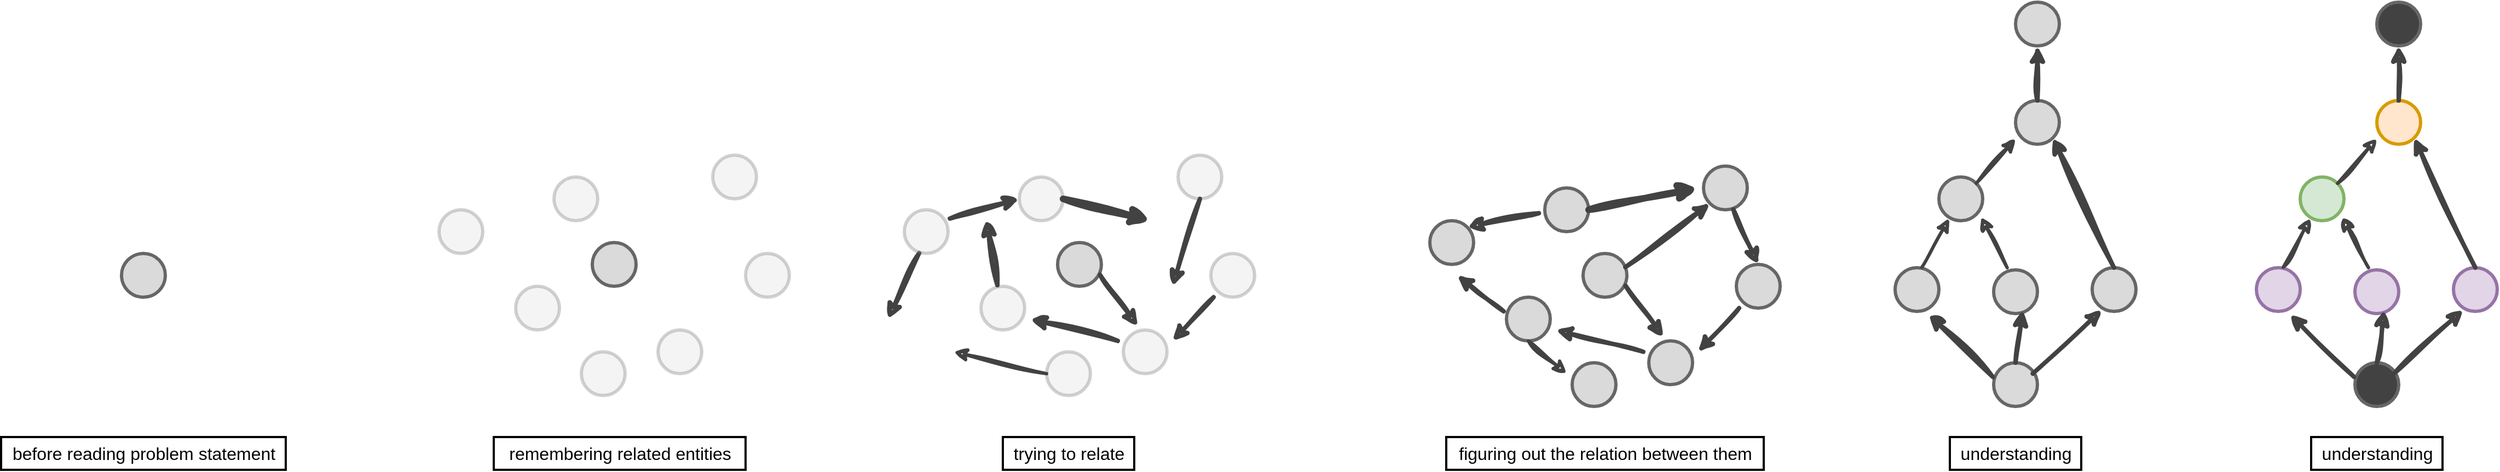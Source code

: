 <mxfile version="26.2.13">
  <diagram name="Page-1" id="NtBqkps6XmYwAPOiUv5h">
    <mxGraphModel dx="1612" dy="1133" grid="1" gridSize="10" guides="1" tooltips="1" connect="1" arrows="1" fold="1" page="1" pageScale="1" pageWidth="850" pageHeight="1100" math="0" shadow="0">
      <root>
        <mxCell id="0" />
        <mxCell id="1" parent="0" />
        <mxCell id="BD0k8di83b8WuerWBVUI-1" value="" style="ellipse;whiteSpace=wrap;html=1;aspect=fixed;fillColor=#DADADA;fontColor=#333333;strokeColor=#666666;strokeWidth=3;fillStyle=solid;" vertex="1" parent="1">
          <mxGeometry x="590" y="350" width="40" height="40" as="geometry" />
        </mxCell>
        <mxCell id="BD0k8di83b8WuerWBVUI-3" value="" style="ellipse;whiteSpace=wrap;html=1;aspect=fixed;fillColor=#DADADA;fontColor=#333333;strokeColor=#666666;strokeWidth=3;fillStyle=solid;" vertex="1" parent="1">
          <mxGeometry x="160" y="360" width="40" height="40" as="geometry" />
        </mxCell>
        <mxCell id="BD0k8di83b8WuerWBVUI-4" value="" style="ellipse;whiteSpace=wrap;html=1;aspect=fixed;fillColor=#DADADA;fontColor=#333333;strokeColor=#666666;strokeWidth=3;fillStyle=solid;opacity=30;" vertex="1" parent="1">
          <mxGeometry x="650" y="430" width="40" height="40" as="geometry" />
        </mxCell>
        <mxCell id="BD0k8di83b8WuerWBVUI-6" value="" style="ellipse;whiteSpace=wrap;html=1;aspect=fixed;fillColor=#DADADA;fontColor=#333333;strokeColor=#666666;strokeWidth=3;fillStyle=solid;opacity=30;" vertex="1" parent="1">
          <mxGeometry x="520" y="390" width="40" height="40" as="geometry" />
        </mxCell>
        <mxCell id="BD0k8di83b8WuerWBVUI-8" value="" style="ellipse;whiteSpace=wrap;html=1;aspect=fixed;fillColor=#DADADA;fontColor=#333333;strokeColor=#666666;strokeWidth=3;fillStyle=solid;opacity=30;" vertex="1" parent="1">
          <mxGeometry x="580" y="450" width="40" height="40" as="geometry" />
        </mxCell>
        <mxCell id="BD0k8di83b8WuerWBVUI-9" value="" style="ellipse;whiteSpace=wrap;html=1;aspect=fixed;fillColor=#DADADA;fontColor=#333333;strokeColor=#666666;strokeWidth=3;fillStyle=solid;opacity=30;" vertex="1" parent="1">
          <mxGeometry x="450" y="320" width="40" height="40" as="geometry" />
        </mxCell>
        <mxCell id="BD0k8di83b8WuerWBVUI-10" value="" style="ellipse;whiteSpace=wrap;html=1;aspect=fixed;fillColor=#DADADA;fontColor=#333333;strokeColor=#666666;strokeWidth=3;fillStyle=solid;opacity=30;" vertex="1" parent="1">
          <mxGeometry x="700" y="270" width="40" height="40" as="geometry" />
        </mxCell>
        <mxCell id="BD0k8di83b8WuerWBVUI-11" value="" style="ellipse;whiteSpace=wrap;html=1;aspect=fixed;fillColor=#DADADA;fontColor=#333333;strokeColor=#666666;strokeWidth=3;fillStyle=solid;opacity=30;" vertex="1" parent="1">
          <mxGeometry x="730" y="360" width="40" height="40" as="geometry" />
        </mxCell>
        <mxCell id="BD0k8di83b8WuerWBVUI-12" value="" style="ellipse;whiteSpace=wrap;html=1;aspect=fixed;fillColor=#DADADA;fontColor=#333333;strokeColor=#666666;strokeWidth=3;fillStyle=solid;opacity=30;" vertex="1" parent="1">
          <mxGeometry x="555" y="290" width="40" height="40" as="geometry" />
        </mxCell>
        <mxCell id="BD0k8di83b8WuerWBVUI-22" value="" style="ellipse;whiteSpace=wrap;html=1;aspect=fixed;fillColor=#DADADA;fontColor=#333333;strokeColor=#666666;strokeWidth=3;fillStyle=solid;" vertex="1" parent="1">
          <mxGeometry x="1015" y="350" width="40" height="40" as="geometry" />
        </mxCell>
        <mxCell id="BD0k8di83b8WuerWBVUI-23" value="" style="ellipse;whiteSpace=wrap;html=1;aspect=fixed;fillColor=#DADADA;fontColor=#333333;strokeColor=#666666;strokeWidth=3;fillStyle=solid;opacity=30;" vertex="1" parent="1">
          <mxGeometry x="1075" y="430" width="40" height="40" as="geometry" />
        </mxCell>
        <mxCell id="BD0k8di83b8WuerWBVUI-24" value="" style="ellipse;whiteSpace=wrap;html=1;aspect=fixed;fillColor=#DADADA;fontColor=#333333;strokeColor=#666666;strokeWidth=3;fillStyle=solid;opacity=30;" vertex="1" parent="1">
          <mxGeometry x="945" y="390" width="40" height="40" as="geometry" />
        </mxCell>
        <mxCell id="BD0k8di83b8WuerWBVUI-25" value="" style="ellipse;whiteSpace=wrap;html=1;aspect=fixed;fillColor=#DADADA;fontColor=#333333;strokeColor=#666666;strokeWidth=3;fillStyle=solid;opacity=30;" vertex="1" parent="1">
          <mxGeometry x="1005" y="450" width="40" height="40" as="geometry" />
        </mxCell>
        <mxCell id="BD0k8di83b8WuerWBVUI-30" style="rounded=0;orthogonalLoop=1;jettySize=auto;html=1;exitX=0.341;exitY=0.989;exitDx=0;exitDy=0;strokeWidth=4;sketch=1;curveFitting=1;jiggle=2;strokeColor=#424242;exitPerimeter=0;" edge="1" parent="1" source="BD0k8di83b8WuerWBVUI-26">
          <mxGeometry relative="1" as="geometry">
            <mxPoint x="860" y="420" as="targetPoint" />
          </mxGeometry>
        </mxCell>
        <mxCell id="BD0k8di83b8WuerWBVUI-26" value="" style="ellipse;whiteSpace=wrap;html=1;aspect=fixed;fillColor=#DADADA;fontColor=#333333;strokeColor=#666666;strokeWidth=3;fillStyle=solid;opacity=30;" vertex="1" parent="1">
          <mxGeometry x="875" y="320" width="40" height="40" as="geometry" />
        </mxCell>
        <mxCell id="BD0k8di83b8WuerWBVUI-27" value="" style="ellipse;whiteSpace=wrap;html=1;aspect=fixed;fillColor=#DADADA;fontColor=#333333;strokeColor=#666666;strokeWidth=3;fillStyle=solid;opacity=30;" vertex="1" parent="1">
          <mxGeometry x="1125" y="270" width="40" height="40" as="geometry" />
        </mxCell>
        <mxCell id="BD0k8di83b8WuerWBVUI-28" value="" style="ellipse;whiteSpace=wrap;html=1;aspect=fixed;fillColor=#DADADA;fontColor=#333333;strokeColor=#666666;strokeWidth=3;fillStyle=solid;opacity=30;" vertex="1" parent="1">
          <mxGeometry x="1155" y="360" width="40" height="40" as="geometry" />
        </mxCell>
        <mxCell id="BD0k8di83b8WuerWBVUI-29" value="" style="ellipse;whiteSpace=wrap;html=1;aspect=fixed;fillColor=#DADADA;fontColor=#333333;strokeColor=#666666;strokeWidth=3;fillStyle=solid;opacity=30;" vertex="1" parent="1">
          <mxGeometry x="980" y="290" width="40" height="40" as="geometry" />
        </mxCell>
        <mxCell id="BD0k8di83b8WuerWBVUI-31" style="rounded=0;orthogonalLoop=1;jettySize=auto;html=1;strokeWidth=4;sketch=1;curveFitting=1;jiggle=2;strokeColor=#424242;" edge="1" parent="1">
          <mxGeometry relative="1" as="geometry">
            <mxPoint x="950" y="329" as="targetPoint" />
            <mxPoint x="960" y="389" as="sourcePoint" />
          </mxGeometry>
        </mxCell>
        <mxCell id="BD0k8di83b8WuerWBVUI-32" style="rounded=0;orthogonalLoop=1;jettySize=auto;html=1;strokeWidth=6;sketch=1;curveFitting=1;jiggle=2;strokeColor=#424242;" edge="1" parent="1">
          <mxGeometry relative="1" as="geometry">
            <mxPoint x="1100" y="330" as="targetPoint" />
            <mxPoint x="1020" y="310" as="sourcePoint" />
          </mxGeometry>
        </mxCell>
        <mxCell id="BD0k8di83b8WuerWBVUI-33" style="rounded=0;orthogonalLoop=1;jettySize=auto;html=1;strokeWidth=3;sketch=1;curveFitting=1;jiggle=2;strokeColor=#424242;exitX=0;exitY=0.5;exitDx=0;exitDy=0;" edge="1" parent="1" source="BD0k8di83b8WuerWBVUI-25">
          <mxGeometry relative="1" as="geometry">
            <mxPoint x="920" y="450" as="targetPoint" />
            <mxPoint x="1025" y="450" as="sourcePoint" />
          </mxGeometry>
        </mxCell>
        <mxCell id="BD0k8di83b8WuerWBVUI-34" style="rounded=0;orthogonalLoop=1;jettySize=auto;html=1;strokeWidth=4;sketch=1;curveFitting=1;jiggle=2;strokeColor=#424242;" edge="1" parent="1">
          <mxGeometry relative="1" as="geometry">
            <mxPoint x="990" y="420" as="targetPoint" />
            <mxPoint x="1070" y="440" as="sourcePoint" />
          </mxGeometry>
        </mxCell>
        <mxCell id="BD0k8di83b8WuerWBVUI-36" style="rounded=0;orthogonalLoop=1;jettySize=auto;html=1;strokeWidth=4;sketch=1;curveFitting=1;jiggle=2;strokeColor=#424242;exitX=0.971;exitY=0.738;exitDx=0;exitDy=0;exitPerimeter=0;entryX=0.335;entryY=-0.085;entryDx=0;entryDy=0;entryPerimeter=0;" edge="1" parent="1" source="BD0k8di83b8WuerWBVUI-22" target="BD0k8di83b8WuerWBVUI-23">
          <mxGeometry relative="1" as="geometry">
            <mxPoint x="1100" y="420" as="targetPoint" />
            <mxPoint x="1125" y="395" as="sourcePoint" />
          </mxGeometry>
        </mxCell>
        <mxCell id="BD0k8di83b8WuerWBVUI-37" style="rounded=0;orthogonalLoop=1;jettySize=auto;html=1;strokeWidth=4;sketch=1;curveFitting=1;jiggle=2;strokeColor=#424242;exitX=0.5;exitY=1;exitDx=0;exitDy=0;" edge="1" parent="1" source="BD0k8di83b8WuerWBVUI-27">
          <mxGeometry relative="1" as="geometry">
            <mxPoint x="1120" y="390" as="targetPoint" />
            <mxPoint x="1140" y="320" as="sourcePoint" />
          </mxGeometry>
        </mxCell>
        <mxCell id="BD0k8di83b8WuerWBVUI-38" style="rounded=0;orthogonalLoop=1;jettySize=auto;html=1;strokeWidth=4;sketch=1;curveFitting=1;jiggle=2;strokeColor=#424242;exitX=0.5;exitY=1;exitDx=0;exitDy=0;" edge="1" parent="1">
          <mxGeometry relative="1" as="geometry">
            <mxPoint x="1120" y="440" as="targetPoint" />
            <mxPoint x="1157.5" y="400" as="sourcePoint" />
          </mxGeometry>
        </mxCell>
        <mxCell id="BD0k8di83b8WuerWBVUI-40" style="rounded=0;orthogonalLoop=1;jettySize=auto;html=1;exitX=1.039;exitY=0.202;exitDx=0;exitDy=0;strokeWidth=4;sketch=1;curveFitting=1;jiggle=2;strokeColor=#424242;exitPerimeter=0;entryX=0;entryY=0.5;entryDx=0;entryDy=0;" edge="1" parent="1" source="BD0k8di83b8WuerWBVUI-26" target="BD0k8di83b8WuerWBVUI-29">
          <mxGeometry relative="1" as="geometry">
            <mxPoint x="1020" y="440" as="targetPoint" />
            <mxPoint x="899" y="370" as="sourcePoint" />
          </mxGeometry>
        </mxCell>
        <mxCell id="BD0k8di83b8WuerWBVUI-58" value="" style="ellipse;whiteSpace=wrap;html=1;aspect=fixed;fillColor=#DADADA;fontColor=#333333;strokeColor=#666666;strokeWidth=3;fillStyle=solid;" vertex="1" parent="1">
          <mxGeometry x="1495" y="360" width="40" height="40" as="geometry" />
        </mxCell>
        <mxCell id="BD0k8di83b8WuerWBVUI-59" value="" style="ellipse;whiteSpace=wrap;html=1;aspect=fixed;fillColor=#DADADA;fontColor=#333333;strokeColor=#666666;strokeWidth=3;fillStyle=solid;" vertex="1" parent="1">
          <mxGeometry x="1555" y="440" width="40" height="40" as="geometry" />
        </mxCell>
        <mxCell id="BD0k8di83b8WuerWBVUI-60" value="" style="ellipse;whiteSpace=wrap;html=1;aspect=fixed;fillColor=#DADADA;fontColor=#333333;strokeColor=#666666;strokeWidth=3;fillStyle=solid;" vertex="1" parent="1">
          <mxGeometry x="1425" y="400" width="40" height="40" as="geometry" />
        </mxCell>
        <mxCell id="BD0k8di83b8WuerWBVUI-61" value="" style="ellipse;whiteSpace=wrap;html=1;aspect=fixed;fillColor=#DADADA;fontColor=#333333;strokeColor=#666666;strokeWidth=3;fillStyle=solid;" vertex="1" parent="1">
          <mxGeometry x="1485" y="460" width="40" height="40" as="geometry" />
        </mxCell>
        <mxCell id="BD0k8di83b8WuerWBVUI-63" value="" style="ellipse;whiteSpace=wrap;html=1;aspect=fixed;fillColor=#DADADA;fontColor=#333333;strokeColor=#666666;strokeWidth=3;fillStyle=solid;" vertex="1" parent="1">
          <mxGeometry x="1355" y="330" width="40" height="40" as="geometry" />
        </mxCell>
        <mxCell id="BD0k8di83b8WuerWBVUI-64" value="" style="ellipse;whiteSpace=wrap;html=1;aspect=fixed;fillColor=#DADADA;fontColor=#333333;strokeColor=#666666;strokeWidth=3;fillStyle=solid;" vertex="1" parent="1">
          <mxGeometry x="1605" y="280" width="40" height="40" as="geometry" />
        </mxCell>
        <mxCell id="BD0k8di83b8WuerWBVUI-65" value="" style="ellipse;whiteSpace=wrap;html=1;aspect=fixed;fillColor=#DADADA;fontColor=#333333;strokeColor=#666666;strokeWidth=3;fillStyle=solid;" vertex="1" parent="1">
          <mxGeometry x="1635" y="370" width="40" height="40" as="geometry" />
        </mxCell>
        <mxCell id="BD0k8di83b8WuerWBVUI-66" value="" style="ellipse;whiteSpace=wrap;html=1;aspect=fixed;fillColor=#DADADA;fontColor=#333333;strokeColor=#666666;strokeWidth=3;fillStyle=solid;" vertex="1" parent="1">
          <mxGeometry x="1460" y="300" width="40" height="40" as="geometry" />
        </mxCell>
        <mxCell id="BD0k8di83b8WuerWBVUI-67" style="rounded=0;orthogonalLoop=1;jettySize=auto;html=1;strokeWidth=4;sketch=1;curveFitting=1;jiggle=2;strokeColor=#424242;exitX=-0.063;exitY=0.323;exitDx=0;exitDy=0;exitPerimeter=0;" edge="1" parent="1" source="BD0k8di83b8WuerWBVUI-60">
          <mxGeometry relative="1" as="geometry">
            <mxPoint x="1380" y="380" as="targetPoint" />
            <mxPoint x="1440" y="399" as="sourcePoint" />
          </mxGeometry>
        </mxCell>
        <mxCell id="BD0k8di83b8WuerWBVUI-68" style="rounded=0;orthogonalLoop=1;jettySize=auto;html=1;strokeWidth=6;sketch=1;curveFitting=1;jiggle=2;strokeColor=#424242;" edge="1" parent="1">
          <mxGeometry relative="1" as="geometry">
            <mxPoint x="1600" y="300" as="targetPoint" />
            <mxPoint x="1500" y="320" as="sourcePoint" />
          </mxGeometry>
        </mxCell>
        <mxCell id="BD0k8di83b8WuerWBVUI-69" style="rounded=0;orthogonalLoop=1;jettySize=auto;html=1;strokeWidth=3;sketch=1;curveFitting=1;jiggle=2;strokeColor=#424242;exitX=0.5;exitY=1;exitDx=0;exitDy=0;" edge="1" parent="1" source="BD0k8di83b8WuerWBVUI-60">
          <mxGeometry relative="1" as="geometry">
            <mxPoint x="1480" y="470" as="targetPoint" />
            <mxPoint x="1505" y="460" as="sourcePoint" />
          </mxGeometry>
        </mxCell>
        <mxCell id="BD0k8di83b8WuerWBVUI-70" style="rounded=0;orthogonalLoop=1;jettySize=auto;html=1;strokeWidth=4;sketch=1;curveFitting=1;jiggle=2;strokeColor=#424242;" edge="1" parent="1">
          <mxGeometry relative="1" as="geometry">
            <mxPoint x="1470" y="430" as="targetPoint" />
            <mxPoint x="1550" y="450" as="sourcePoint" />
          </mxGeometry>
        </mxCell>
        <mxCell id="BD0k8di83b8WuerWBVUI-71" style="rounded=0;orthogonalLoop=1;jettySize=auto;html=1;strokeWidth=4;sketch=1;curveFitting=1;jiggle=2;strokeColor=#424242;exitX=0.971;exitY=0.738;exitDx=0;exitDy=0;exitPerimeter=0;entryX=0.335;entryY=-0.085;entryDx=0;entryDy=0;entryPerimeter=0;" edge="1" parent="1" source="BD0k8di83b8WuerWBVUI-58" target="BD0k8di83b8WuerWBVUI-59">
          <mxGeometry relative="1" as="geometry">
            <mxPoint x="1580" y="430" as="targetPoint" />
            <mxPoint x="1605" y="405" as="sourcePoint" />
          </mxGeometry>
        </mxCell>
        <mxCell id="BD0k8di83b8WuerWBVUI-72" style="rounded=0;orthogonalLoop=1;jettySize=auto;html=1;strokeWidth=4;sketch=1;curveFitting=1;jiggle=2;strokeColor=#424242;exitX=0.682;exitY=0.995;exitDx=0;exitDy=0;exitPerimeter=0;entryX=0.5;entryY=0;entryDx=0;entryDy=0;" edge="1" parent="1" source="BD0k8di83b8WuerWBVUI-64" target="BD0k8di83b8WuerWBVUI-65">
          <mxGeometry relative="1" as="geometry">
            <mxPoint x="1650" y="350" as="targetPoint" />
            <mxPoint x="1620" y="330" as="sourcePoint" />
          </mxGeometry>
        </mxCell>
        <mxCell id="BD0k8di83b8WuerWBVUI-73" style="rounded=0;orthogonalLoop=1;jettySize=auto;html=1;strokeWidth=4;sketch=1;curveFitting=1;jiggle=2;strokeColor=#424242;exitX=0.5;exitY=1;exitDx=0;exitDy=0;" edge="1" parent="1">
          <mxGeometry relative="1" as="geometry">
            <mxPoint x="1600" y="450" as="targetPoint" />
            <mxPoint x="1637.5" y="410" as="sourcePoint" />
          </mxGeometry>
        </mxCell>
        <mxCell id="BD0k8di83b8WuerWBVUI-74" style="rounded=0;orthogonalLoop=1;jettySize=auto;html=1;strokeWidth=4;sketch=1;curveFitting=1;jiggle=2;strokeColor=#424242;entryX=1;entryY=0;entryDx=0;entryDy=0;exitX=-0.134;exitY=0.579;exitDx=0;exitDy=0;exitPerimeter=0;" edge="1" parent="1" source="BD0k8di83b8WuerWBVUI-66" target="BD0k8di83b8WuerWBVUI-63">
          <mxGeometry relative="1" as="geometry">
            <mxPoint x="1500" y="450" as="targetPoint" />
            <mxPoint x="1420" y="290" as="sourcePoint" />
          </mxGeometry>
        </mxCell>
        <mxCell id="BD0k8di83b8WuerWBVUI-75" style="rounded=0;orthogonalLoop=1;jettySize=auto;html=1;strokeWidth=4;sketch=1;curveFitting=1;jiggle=2;strokeColor=#424242;exitX=0.965;exitY=0.313;exitDx=0;exitDy=0;exitPerimeter=0;entryX=0;entryY=1;entryDx=0;entryDy=0;" edge="1" parent="1" source="BD0k8di83b8WuerWBVUI-58" target="BD0k8di83b8WuerWBVUI-64">
          <mxGeometry relative="1" as="geometry">
            <mxPoint x="1578" y="447" as="targetPoint" />
            <mxPoint x="1544" y="400" as="sourcePoint" />
          </mxGeometry>
        </mxCell>
        <mxCell id="BD0k8di83b8WuerWBVUI-332" value="" style="ellipse;whiteSpace=wrap;html=1;aspect=fixed;fillColor=#DADADA;fontColor=#333333;strokeColor=#666666;strokeWidth=3;fillStyle=solid;" vertex="1" parent="1">
          <mxGeometry x="1870" y="460" width="40" height="40" as="geometry" />
        </mxCell>
        <mxCell id="BD0k8di83b8WuerWBVUI-333" value="" style="ellipse;whiteSpace=wrap;html=1;aspect=fixed;fillColor=#DADADA;strokeColor=#666666;strokeWidth=3;fillStyle=solid;fontColor=#333333;" vertex="1" parent="1">
          <mxGeometry x="1870" y="375" width="40" height="40" as="geometry" />
        </mxCell>
        <mxCell id="BD0k8di83b8WuerWBVUI-334" value="" style="ellipse;whiteSpace=wrap;html=1;aspect=fixed;fillColor=#DADADA;strokeColor=#666666;strokeWidth=3;fillStyle=solid;fontColor=#333333;" vertex="1" parent="1">
          <mxGeometry x="1780" y="373" width="40" height="40" as="geometry" />
        </mxCell>
        <mxCell id="BD0k8di83b8WuerWBVUI-335" value="" style="ellipse;whiteSpace=wrap;html=1;aspect=fixed;fillColor=#DADADA;strokeColor=#666666;strokeWidth=3;fillStyle=solid;fontColor=#333333;" vertex="1" parent="1">
          <mxGeometry x="1890" y="220" width="40" height="40" as="geometry" />
        </mxCell>
        <mxCell id="BD0k8di83b8WuerWBVUI-336" value="" style="ellipse;whiteSpace=wrap;html=1;aspect=fixed;fillColor=#DADADA;fontColor=#333333;strokeColor=#666666;strokeWidth=3;fillStyle=solid;" vertex="1" parent="1">
          <mxGeometry x="1890" y="130" width="40" height="40" as="geometry" />
        </mxCell>
        <mxCell id="BD0k8di83b8WuerWBVUI-337" value="" style="ellipse;whiteSpace=wrap;html=1;aspect=fixed;fillColor=#DADADA;strokeColor=#666666;strokeWidth=3;fillStyle=solid;fontColor=#333333;" vertex="1" parent="1">
          <mxGeometry x="1960" y="373" width="40" height="40" as="geometry" />
        </mxCell>
        <mxCell id="BD0k8di83b8WuerWBVUI-338" value="" style="ellipse;whiteSpace=wrap;html=1;aspect=fixed;fillColor=#DADADA;strokeColor=#666666;strokeWidth=3;fillStyle=solid;fontColor=#333333;" vertex="1" parent="1">
          <mxGeometry x="1820" y="290" width="40" height="40" as="geometry" />
        </mxCell>
        <mxCell id="BD0k8di83b8WuerWBVUI-339" style="rounded=0;orthogonalLoop=1;jettySize=auto;html=1;strokeWidth=4;sketch=1;curveFitting=1;jiggle=2;strokeColor=#424242;exitX=0.5;exitY=0;exitDx=0;exitDy=0;entryX=0.664;entryY=0.919;entryDx=0;entryDy=0;entryPerimeter=0;" edge="1" source="BD0k8di83b8WuerWBVUI-332" target="BD0k8di83b8WuerWBVUI-333" parent="1">
          <mxGeometry relative="1" as="geometry">
            <mxPoint x="1875" y="278.5" as="targetPoint" />
            <mxPoint x="1900" y="253.5" as="sourcePoint" />
          </mxGeometry>
        </mxCell>
        <mxCell id="BD0k8di83b8WuerWBVUI-340" style="rounded=0;orthogonalLoop=1;jettySize=auto;html=1;strokeWidth=4;sketch=1;curveFitting=1;jiggle=2;strokeColor=#424242;exitX=0.5;exitY=0;exitDx=0;exitDy=0;entryX=1;entryY=1;entryDx=0;entryDy=0;" edge="1" source="BD0k8di83b8WuerWBVUI-337" target="BD0k8di83b8WuerWBVUI-335" parent="1">
          <mxGeometry relative="1" as="geometry">
            <mxPoint x="1959" y="292" as="targetPoint" />
            <mxPoint x="1915" y="178.5" as="sourcePoint" />
          </mxGeometry>
        </mxCell>
        <mxCell id="BD0k8di83b8WuerWBVUI-341" style="rounded=0;orthogonalLoop=1;jettySize=auto;html=1;strokeWidth=4;sketch=1;curveFitting=1;jiggle=2;strokeColor=#424242;entryX=0.224;entryY=0.963;entryDx=0;entryDy=0;exitX=0.892;exitY=0.249;exitDx=0;exitDy=0;exitPerimeter=0;entryPerimeter=0;" edge="1" source="BD0k8di83b8WuerWBVUI-332" target="BD0k8di83b8WuerWBVUI-337" parent="1">
          <mxGeometry relative="1" as="geometry">
            <mxPoint x="1873" y="295.5" as="targetPoint" />
            <mxPoint x="1880" y="435.5" as="sourcePoint" />
          </mxGeometry>
        </mxCell>
        <mxCell id="BD0k8di83b8WuerWBVUI-342" style="rounded=0;orthogonalLoop=1;jettySize=auto;html=1;strokeWidth=3;sketch=1;curveFitting=1;jiggle=2;strokeColor=#424242;exitX=0.309;exitY=-0.05;exitDx=0;exitDy=0;entryX=0.961;entryY=0.914;entryDx=0;entryDy=0;exitPerimeter=0;entryPerimeter=0;" edge="1" source="BD0k8di83b8WuerWBVUI-333" target="BD0k8di83b8WuerWBVUI-338" parent="1">
          <mxGeometry relative="1" as="geometry">
            <mxPoint x="1775" y="305.5" as="targetPoint" />
            <mxPoint x="1826" y="361.5" as="sourcePoint" />
          </mxGeometry>
        </mxCell>
        <mxCell id="BD0k8di83b8WuerWBVUI-343" style="rounded=0;orthogonalLoop=1;jettySize=auto;html=1;strokeWidth=3;sketch=1;curveFitting=1;jiggle=2;strokeColor=#424242;exitX=1;exitY=0;exitDx=0;exitDy=0;entryX=0.004;entryY=0.871;entryDx=0;entryDy=0;entryPerimeter=0;" edge="1" source="BD0k8di83b8WuerWBVUI-338" target="BD0k8di83b8WuerWBVUI-335" parent="1">
          <mxGeometry relative="1" as="geometry">
            <mxPoint x="1870" y="308.5" as="targetPoint" />
            <mxPoint x="1854" y="361.5" as="sourcePoint" />
          </mxGeometry>
        </mxCell>
        <mxCell id="BD0k8di83b8WuerWBVUI-344" style="rounded=0;orthogonalLoop=1;jettySize=auto;html=1;strokeWidth=4;sketch=1;curveFitting=1;jiggle=2;strokeColor=#424242;entryX=0.5;entryY=1;entryDx=0;entryDy=0;exitX=0.5;exitY=0;exitDx=0;exitDy=0;" edge="1" target="BD0k8di83b8WuerWBVUI-336" parent="1" source="BD0k8di83b8WuerWBVUI-335">
          <mxGeometry relative="1" as="geometry">
            <mxPoint x="1975" y="297" as="targetPoint" />
            <mxPoint x="1890" y="168" as="sourcePoint" />
          </mxGeometry>
        </mxCell>
        <mxCell id="BD0k8di83b8WuerWBVUI-345" style="rounded=0;orthogonalLoop=1;jettySize=auto;html=1;strokeWidth=4;sketch=1;curveFitting=1;jiggle=2;strokeColor=#424242;entryX=0.767;entryY=1.071;entryDx=0;entryDy=0;entryPerimeter=0;exitX=-0.018;exitY=0.325;exitDx=0;exitDy=0;exitPerimeter=0;" edge="1" source="BD0k8di83b8WuerWBVUI-332" target="BD0k8di83b8WuerWBVUI-334" parent="1">
          <mxGeometry relative="1" as="geometry">
            <mxPoint x="1877" y="405" as="targetPoint" />
            <mxPoint x="1860" y="448" as="sourcePoint" />
          </mxGeometry>
        </mxCell>
        <mxCell id="BD0k8di83b8WuerWBVUI-346" style="rounded=0;orthogonalLoop=1;jettySize=auto;html=1;strokeWidth=3;sketch=1;curveFitting=1;jiggle=2;strokeColor=#424242;exitX=0.612;exitY=-0.011;exitDx=0;exitDy=0;entryX=0.237;entryY=0.943;entryDx=0;entryDy=0;exitPerimeter=0;entryPerimeter=0;" edge="1" source="BD0k8di83b8WuerWBVUI-334" target="BD0k8di83b8WuerWBVUI-338" parent="1">
          <mxGeometry relative="1" as="geometry">
            <mxPoint x="1817" y="285.5" as="targetPoint" />
            <mxPoint x="1780" y="358.5" as="sourcePoint" />
          </mxGeometry>
        </mxCell>
        <mxCell id="BD0k8di83b8WuerWBVUI-347" value="before reading problem statement" style="text;html=1;align=center;verticalAlign=middle;resizable=0;points=[];autosize=1;fillColor=default;strokeColor=default;fontSize=16;strokeWidth=2;" vertex="1" parent="1">
          <mxGeometry x="50" y="528" width="260" height="30" as="geometry" />
        </mxCell>
        <mxCell id="BD0k8di83b8WuerWBVUI-348" value="remembering related entities" style="text;html=1;align=center;verticalAlign=middle;resizable=0;points=[];autosize=1;fillColor=default;strokeColor=default;fontSize=16;strokeWidth=2;" vertex="1" parent="1">
          <mxGeometry x="500" y="528" width="230" height="30" as="geometry" />
        </mxCell>
        <mxCell id="BD0k8di83b8WuerWBVUI-350" value="trying to relate" style="text;html=1;align=center;verticalAlign=middle;resizable=0;points=[];autosize=1;fillColor=default;strokeColor=default;fontSize=16;strokeWidth=2;" vertex="1" parent="1">
          <mxGeometry x="965" y="528" width="120" height="30" as="geometry" />
        </mxCell>
        <mxCell id="BD0k8di83b8WuerWBVUI-351" value="figuring out the relation between them" style="text;html=1;align=center;verticalAlign=middle;resizable=0;points=[];autosize=1;fillColor=default;strokeColor=default;fontSize=16;strokeWidth=2;" vertex="1" parent="1">
          <mxGeometry x="1370" y="528" width="290" height="30" as="geometry" />
        </mxCell>
        <mxCell id="BD0k8di83b8WuerWBVUI-352" value="understanding" style="text;html=1;align=center;verticalAlign=middle;resizable=0;points=[];autosize=1;fillColor=default;strokeColor=default;fontSize=16;strokeWidth=2;" vertex="1" parent="1">
          <mxGeometry x="1830" y="528" width="120" height="30" as="geometry" />
        </mxCell>
        <mxCell id="BD0k8di83b8WuerWBVUI-355" value="" style="ellipse;whiteSpace=wrap;html=1;aspect=fixed;fillColor=#424242;fontColor=#333333;strokeColor=#666666;strokeWidth=3;fillStyle=solid;" vertex="1" parent="1">
          <mxGeometry x="2200" y="460" width="40" height="40" as="geometry" />
        </mxCell>
        <mxCell id="BD0k8di83b8WuerWBVUI-356" value="" style="ellipse;whiteSpace=wrap;html=1;aspect=fixed;fillColor=#e1d5e7;strokeColor=#9673a6;strokeWidth=3;fillStyle=solid;" vertex="1" parent="1">
          <mxGeometry x="2200" y="375" width="40" height="40" as="geometry" />
        </mxCell>
        <mxCell id="BD0k8di83b8WuerWBVUI-357" value="" style="ellipse;whiteSpace=wrap;html=1;aspect=fixed;fillColor=#e1d5e7;strokeColor=#9673a6;strokeWidth=3;fillStyle=solid;" vertex="1" parent="1">
          <mxGeometry x="2110" y="373" width="40" height="40" as="geometry" />
        </mxCell>
        <mxCell id="BD0k8di83b8WuerWBVUI-358" value="" style="ellipse;whiteSpace=wrap;html=1;aspect=fixed;fillColor=#ffe6cc;strokeColor=#d79b00;strokeWidth=3;fillStyle=solid;" vertex="1" parent="1">
          <mxGeometry x="2220" y="220" width="40" height="40" as="geometry" />
        </mxCell>
        <mxCell id="BD0k8di83b8WuerWBVUI-359" value="" style="ellipse;whiteSpace=wrap;html=1;aspect=fixed;fillColor=#424242;strokeColor=#666666;strokeWidth=3;fillStyle=solid;" vertex="1" parent="1">
          <mxGeometry x="2220" y="130" width="40" height="40" as="geometry" />
        </mxCell>
        <mxCell id="BD0k8di83b8WuerWBVUI-360" value="" style="ellipse;whiteSpace=wrap;html=1;aspect=fixed;fillColor=#e1d5e7;strokeColor=#9673a6;strokeWidth=3;fillStyle=solid;" vertex="1" parent="1">
          <mxGeometry x="2290" y="373" width="40" height="40" as="geometry" />
        </mxCell>
        <mxCell id="BD0k8di83b8WuerWBVUI-361" value="" style="ellipse;whiteSpace=wrap;html=1;aspect=fixed;fillColor=#d5e8d4;strokeColor=#82b366;strokeWidth=3;fillStyle=solid;" vertex="1" parent="1">
          <mxGeometry x="2150" y="290" width="40" height="40" as="geometry" />
        </mxCell>
        <mxCell id="BD0k8di83b8WuerWBVUI-362" style="rounded=0;orthogonalLoop=1;jettySize=auto;html=1;strokeWidth=4;sketch=1;curveFitting=1;jiggle=2;strokeColor=#424242;exitX=0.5;exitY=0;exitDx=0;exitDy=0;entryX=0.664;entryY=0.919;entryDx=0;entryDy=0;entryPerimeter=0;" edge="1" parent="1" source="BD0k8di83b8WuerWBVUI-355" target="BD0k8di83b8WuerWBVUI-356">
          <mxGeometry relative="1" as="geometry">
            <mxPoint x="2205" y="278.5" as="targetPoint" />
            <mxPoint x="2230" y="253.5" as="sourcePoint" />
          </mxGeometry>
        </mxCell>
        <mxCell id="BD0k8di83b8WuerWBVUI-363" style="rounded=0;orthogonalLoop=1;jettySize=auto;html=1;strokeWidth=4;sketch=1;curveFitting=1;jiggle=2;strokeColor=#424242;exitX=0.5;exitY=0;exitDx=0;exitDy=0;entryX=1;entryY=1;entryDx=0;entryDy=0;" edge="1" parent="1" source="BD0k8di83b8WuerWBVUI-360" target="BD0k8di83b8WuerWBVUI-358">
          <mxGeometry relative="1" as="geometry">
            <mxPoint x="2289" y="292" as="targetPoint" />
            <mxPoint x="2245" y="178.5" as="sourcePoint" />
          </mxGeometry>
        </mxCell>
        <mxCell id="BD0k8di83b8WuerWBVUI-364" style="rounded=0;orthogonalLoop=1;jettySize=auto;html=1;strokeWidth=4;sketch=1;curveFitting=1;jiggle=2;strokeColor=#424242;entryX=0.224;entryY=0.963;entryDx=0;entryDy=0;exitX=0.892;exitY=0.249;exitDx=0;exitDy=0;exitPerimeter=0;entryPerimeter=0;" edge="1" parent="1" source="BD0k8di83b8WuerWBVUI-355" target="BD0k8di83b8WuerWBVUI-360">
          <mxGeometry relative="1" as="geometry">
            <mxPoint x="2203" y="295.5" as="targetPoint" />
            <mxPoint x="2210" y="435.5" as="sourcePoint" />
          </mxGeometry>
        </mxCell>
        <mxCell id="BD0k8di83b8WuerWBVUI-365" style="rounded=0;orthogonalLoop=1;jettySize=auto;html=1;strokeWidth=3;sketch=1;curveFitting=1;jiggle=2;strokeColor=#424242;exitX=0.309;exitY=-0.05;exitDx=0;exitDy=0;entryX=0.961;entryY=0.914;entryDx=0;entryDy=0;exitPerimeter=0;entryPerimeter=0;" edge="1" parent="1" source="BD0k8di83b8WuerWBVUI-356" target="BD0k8di83b8WuerWBVUI-361">
          <mxGeometry relative="1" as="geometry">
            <mxPoint x="2105" y="305.5" as="targetPoint" />
            <mxPoint x="2156" y="361.5" as="sourcePoint" />
          </mxGeometry>
        </mxCell>
        <mxCell id="BD0k8di83b8WuerWBVUI-366" style="rounded=0;orthogonalLoop=1;jettySize=auto;html=1;strokeWidth=3;sketch=1;curveFitting=1;jiggle=2;strokeColor=#424242;exitX=1;exitY=0;exitDx=0;exitDy=0;entryX=0.004;entryY=0.871;entryDx=0;entryDy=0;entryPerimeter=0;" edge="1" parent="1" source="BD0k8di83b8WuerWBVUI-361" target="BD0k8di83b8WuerWBVUI-358">
          <mxGeometry relative="1" as="geometry">
            <mxPoint x="2200" y="308.5" as="targetPoint" />
            <mxPoint x="2184" y="361.5" as="sourcePoint" />
          </mxGeometry>
        </mxCell>
        <mxCell id="BD0k8di83b8WuerWBVUI-367" style="rounded=0;orthogonalLoop=1;jettySize=auto;html=1;strokeWidth=4;sketch=1;curveFitting=1;jiggle=2;strokeColor=#424242;entryX=0.5;entryY=1;entryDx=0;entryDy=0;exitX=0.5;exitY=0;exitDx=0;exitDy=0;" edge="1" parent="1" source="BD0k8di83b8WuerWBVUI-358" target="BD0k8di83b8WuerWBVUI-359">
          <mxGeometry relative="1" as="geometry">
            <mxPoint x="2305" y="297" as="targetPoint" />
            <mxPoint x="2220" y="168" as="sourcePoint" />
          </mxGeometry>
        </mxCell>
        <mxCell id="BD0k8di83b8WuerWBVUI-368" style="rounded=0;orthogonalLoop=1;jettySize=auto;html=1;strokeWidth=4;sketch=1;curveFitting=1;jiggle=2;strokeColor=#424242;entryX=0.767;entryY=1.071;entryDx=0;entryDy=0;entryPerimeter=0;exitX=-0.018;exitY=0.325;exitDx=0;exitDy=0;exitPerimeter=0;" edge="1" parent="1" source="BD0k8di83b8WuerWBVUI-355" target="BD0k8di83b8WuerWBVUI-357">
          <mxGeometry relative="1" as="geometry">
            <mxPoint x="2207" y="405" as="targetPoint" />
            <mxPoint x="2190" y="448" as="sourcePoint" />
          </mxGeometry>
        </mxCell>
        <mxCell id="BD0k8di83b8WuerWBVUI-369" style="rounded=0;orthogonalLoop=1;jettySize=auto;html=1;strokeWidth=3;sketch=1;curveFitting=1;jiggle=2;strokeColor=#424242;exitX=0.612;exitY=-0.011;exitDx=0;exitDy=0;entryX=0.237;entryY=0.943;entryDx=0;entryDy=0;exitPerimeter=0;entryPerimeter=0;" edge="1" parent="1" source="BD0k8di83b8WuerWBVUI-357" target="BD0k8di83b8WuerWBVUI-361">
          <mxGeometry relative="1" as="geometry">
            <mxPoint x="2147" y="285.5" as="targetPoint" />
            <mxPoint x="2110" y="358.5" as="sourcePoint" />
          </mxGeometry>
        </mxCell>
        <mxCell id="BD0k8di83b8WuerWBVUI-370" value="understanding" style="text;html=1;align=center;verticalAlign=middle;resizable=0;points=[];autosize=1;fillColor=default;strokeColor=default;fontSize=16;strokeWidth=2;" vertex="1" parent="1">
          <mxGeometry x="2160" y="528" width="120" height="30" as="geometry" />
        </mxCell>
      </root>
    </mxGraphModel>
  </diagram>
</mxfile>
